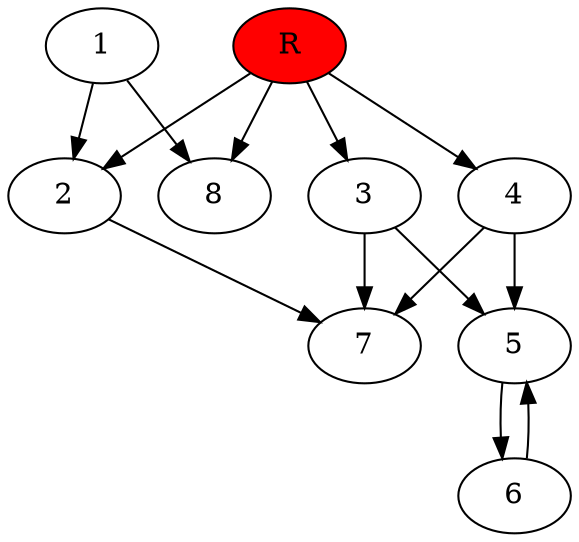 digraph prb75957 {
	1
	2
	3
	4
	5
	6
	7
	8
	R [fillcolor="#ff0000" style=filled]
	1 -> 2
	1 -> 8
	2 -> 7
	3 -> 5
	3 -> 7
	4 -> 5
	4 -> 7
	5 -> 6
	6 -> 5
	R -> 2
	R -> 3
	R -> 4
	R -> 8
}
